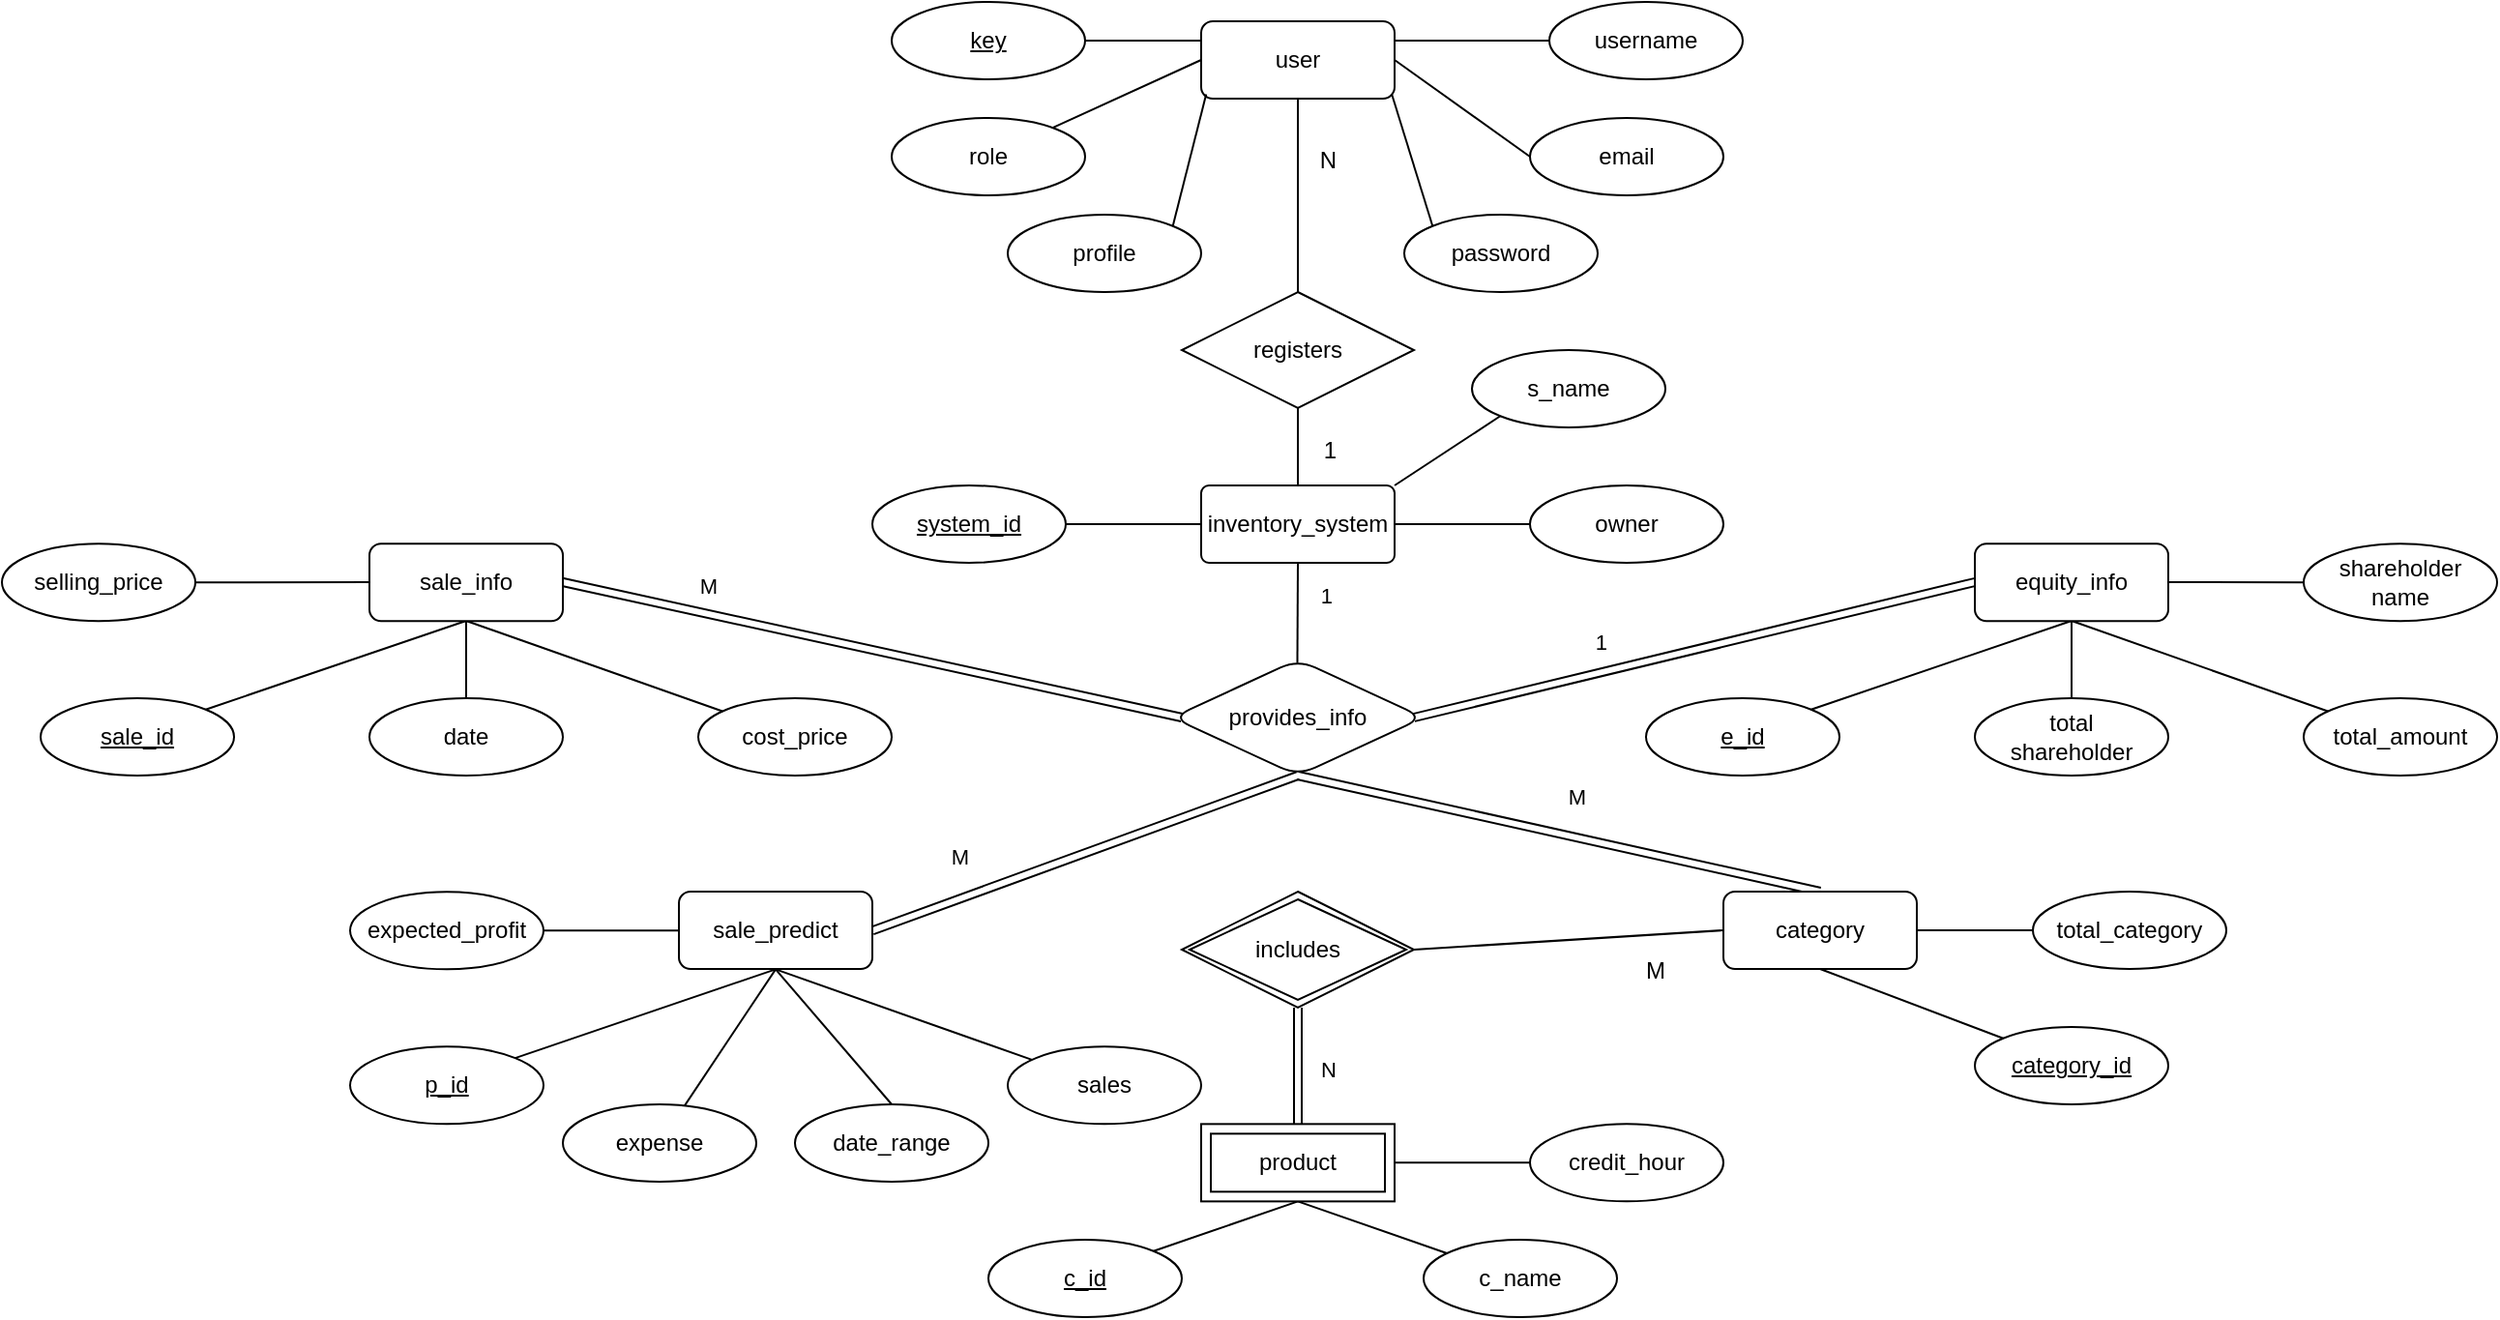 <mxfile>
    <diagram id="LXQMVHz-Vroer2iX2WeX" name="Page-1">
        <mxGraphModel dx="1825" dy="425" grid="1" gridSize="10" guides="1" tooltips="1" connect="1" arrows="1" fold="1" page="1" pageScale="1" pageWidth="850" pageHeight="1100" math="0" shadow="0">
            <root>
                <mxCell id="0"/>
                <mxCell id="1" parent="0"/>
                <mxCell id="2" value="user" style="whiteSpace=wrap;html=1;align=center;rounded=1;" vertex="1" parent="1">
                    <mxGeometry x="270" y="270" width="100" height="40" as="geometry"/>
                </mxCell>
                <mxCell id="3" value="username" style="ellipse;whiteSpace=wrap;html=1;align=center;" vertex="1" parent="1">
                    <mxGeometry x="450" y="260" width="100" height="40" as="geometry"/>
                </mxCell>
                <mxCell id="4" value="role" style="ellipse;whiteSpace=wrap;html=1;align=center;" vertex="1" parent="1">
                    <mxGeometry x="110" y="320" width="100" height="40" as="geometry"/>
                </mxCell>
                <mxCell id="5" value="email" style="ellipse;whiteSpace=wrap;html=1;align=center;" vertex="1" parent="1">
                    <mxGeometry x="440" y="320" width="100" height="40" as="geometry"/>
                </mxCell>
                <mxCell id="6" value="key" style="ellipse;whiteSpace=wrap;html=1;align=center;fontStyle=4;" vertex="1" parent="1">
                    <mxGeometry x="110" y="260" width="100" height="40" as="geometry"/>
                </mxCell>
                <mxCell id="7" value="registers" style="shape=rhombus;perimeter=rhombusPerimeter;whiteSpace=wrap;html=1;align=center;" vertex="1" parent="1">
                    <mxGeometry x="260" y="410" width="120" height="60" as="geometry"/>
                </mxCell>
                <mxCell id="8" value="inventory_system" style="rounded=1;arcSize=10;whiteSpace=wrap;html=1;align=center;" vertex="1" parent="1">
                    <mxGeometry x="270" y="510" width="100" height="40" as="geometry"/>
                </mxCell>
                <mxCell id="9" value="owner" style="ellipse;whiteSpace=wrap;html=1;align=center;" vertex="1" parent="1">
                    <mxGeometry x="440" y="510" width="100" height="40" as="geometry"/>
                </mxCell>
                <mxCell id="10" value="s_name" style="ellipse;whiteSpace=wrap;html=1;align=center;" vertex="1" parent="1">
                    <mxGeometry x="410" y="440" width="100" height="40" as="geometry"/>
                </mxCell>
                <mxCell id="11" value="" style="endArrow=none;html=1;rounded=0;entryX=0;entryY=0.5;entryDx=0;entryDy=0;exitX=1;exitY=0.25;exitDx=0;exitDy=0;" edge="1" parent="1" source="2" target="3">
                    <mxGeometry relative="1" as="geometry">
                        <mxPoint x="330" y="350" as="sourcePoint"/>
                        <mxPoint x="490" y="350" as="targetPoint"/>
                    </mxGeometry>
                </mxCell>
                <mxCell id="12" value="" style="endArrow=none;html=1;rounded=0;entryX=0;entryY=0.5;entryDx=0;entryDy=0;exitX=1;exitY=0.5;exitDx=0;exitDy=0;" edge="1" parent="1" source="2" target="5">
                    <mxGeometry relative="1" as="geometry">
                        <mxPoint x="330" y="350" as="sourcePoint"/>
                        <mxPoint x="490" y="350" as="targetPoint"/>
                    </mxGeometry>
                </mxCell>
                <mxCell id="44" style="edgeStyle=none;html=1;entryX=0;entryY=0.5;entryDx=0;entryDy=0;" edge="1" parent="1" target="2">
                    <mxGeometry relative="1" as="geometry">
                        <mxPoint x="270" y="290" as="sourcePoint"/>
                    </mxGeometry>
                </mxCell>
                <mxCell id="15" value="" style="endArrow=none;html=1;rounded=0;entryX=1;entryY=0.5;entryDx=0;entryDy=0;exitX=0;exitY=0.25;exitDx=0;exitDy=0;" edge="1" parent="1" source="2" target="6">
                    <mxGeometry relative="1" as="geometry">
                        <mxPoint x="330" y="350" as="sourcePoint"/>
                        <mxPoint x="490" y="350" as="targetPoint"/>
                    </mxGeometry>
                </mxCell>
                <mxCell id="16" value="" style="endArrow=none;html=1;rounded=0;exitX=1;exitY=0;exitDx=0;exitDy=0;entryX=0;entryY=1;entryDx=0;entryDy=0;" edge="1" parent="1" source="8" target="10">
                    <mxGeometry relative="1" as="geometry">
                        <mxPoint x="330" y="350" as="sourcePoint"/>
                        <mxPoint x="490" y="350" as="targetPoint"/>
                    </mxGeometry>
                </mxCell>
                <mxCell id="17" value="" style="endArrow=none;html=1;rounded=0;exitX=0;exitY=0.5;exitDx=0;exitDy=0;entryX=1;entryY=0.5;entryDx=0;entryDy=0;" edge="1" parent="1" source="8">
                    <mxGeometry relative="1" as="geometry">
                        <mxPoint x="330" y="350" as="sourcePoint"/>
                        <mxPoint x="200" y="530" as="targetPoint"/>
                    </mxGeometry>
                </mxCell>
                <mxCell id="18" value="" style="endArrow=none;html=1;rounded=0;exitX=1;exitY=0.5;exitDx=0;exitDy=0;entryX=0;entryY=0.5;entryDx=0;entryDy=0;" edge="1" parent="1" source="8" target="9">
                    <mxGeometry relative="1" as="geometry">
                        <mxPoint x="330" y="350" as="sourcePoint"/>
                        <mxPoint x="490" y="350" as="targetPoint"/>
                    </mxGeometry>
                </mxCell>
                <mxCell id="19" value="c_name" style="ellipse;whiteSpace=wrap;html=1;align=center;" vertex="1" parent="1">
                    <mxGeometry x="385" y="900.0" width="100" height="40" as="geometry"/>
                </mxCell>
                <mxCell id="20" value="credit_hour" style="ellipse;whiteSpace=wrap;html=1;align=center;" vertex="1" parent="1">
                    <mxGeometry x="440" y="840.18" width="100" height="40" as="geometry"/>
                </mxCell>
                <mxCell id="21" value="c_id" style="ellipse;whiteSpace=wrap;html=1;align=center;fontStyle=4;" vertex="1" parent="1">
                    <mxGeometry x="160" y="900.0" width="100" height="40" as="geometry"/>
                </mxCell>
                <mxCell id="22" value="" style="endArrow=none;html=1;rounded=0;exitX=0.5;exitY=1;exitDx=0;exitDy=0;" edge="1" parent="1" target="19">
                    <mxGeometry relative="1" as="geometry">
                        <mxPoint x="320" y="880.18" as="sourcePoint"/>
                        <mxPoint x="490" y="840.18" as="targetPoint"/>
                    </mxGeometry>
                </mxCell>
                <mxCell id="23" value="" style="endArrow=none;html=1;rounded=0;entryX=1;entryY=0;entryDx=0;entryDy=0;" edge="1" parent="1" target="21">
                    <mxGeometry relative="1" as="geometry">
                        <mxPoint x="320" y="880.18" as="sourcePoint"/>
                        <mxPoint x="490" y="840.18" as="targetPoint"/>
                    </mxGeometry>
                </mxCell>
                <mxCell id="24" value="" style="endArrow=none;html=1;rounded=0;exitX=1;exitY=0.5;exitDx=0;exitDy=0;entryX=0;entryY=0.5;entryDx=0;entryDy=0;" edge="1" parent="1" target="20" source="27">
                    <mxGeometry relative="1" as="geometry">
                        <mxPoint x="320" y="880.18" as="sourcePoint"/>
                        <mxPoint x="490" y="840.18" as="targetPoint"/>
                    </mxGeometry>
                </mxCell>
                <mxCell id="25" value="system_id" style="ellipse;whiteSpace=wrap;html=1;align=center;fontStyle=4;" vertex="1" parent="1">
                    <mxGeometry x="100" y="510" width="100" height="40" as="geometry"/>
                </mxCell>
                <mxCell id="27" value="product" style="shape=ext;margin=3;double=1;whiteSpace=wrap;html=1;align=center;" vertex="1" parent="1">
                    <mxGeometry x="270" y="840.18" width="100" height="40" as="geometry"/>
                </mxCell>
                <mxCell id="29" value="" style="endArrow=none;html=1;rounded=0;entryX=0.5;entryY=0;entryDx=0;entryDy=0;exitX=0.5;exitY=1;exitDx=0;exitDy=0;" edge="1" parent="1" source="7" target="8">
                    <mxGeometry relative="1" as="geometry">
                        <mxPoint x="130" y="480" as="sourcePoint"/>
                        <mxPoint x="290" y="480" as="targetPoint"/>
                    </mxGeometry>
                </mxCell>
                <mxCell id="30" value="1" style="resizable=0;html=1;align=right;verticalAlign=bottom;" connectable="0" vertex="1" parent="29">
                    <mxGeometry x="1" relative="1" as="geometry">
                        <mxPoint x="20" y="-10" as="offset"/>
                    </mxGeometry>
                </mxCell>
                <mxCell id="31" value="" style="endArrow=none;html=1;rounded=0;exitX=0.5;exitY=0;exitDx=0;exitDy=0;entryX=0.5;entryY=1;entryDx=0;entryDy=0;fontSize=11;verticalAlign=middle;spacingTop=0;spacing=2;" edge="1" parent="1" source="7" target="2">
                    <mxGeometry relative="1" as="geometry">
                        <mxPoint x="350" y="510" as="sourcePoint"/>
                        <mxPoint x="510" y="510" as="targetPoint"/>
                    </mxGeometry>
                </mxCell>
                <mxCell id="32" value="N" style="resizable=0;html=1;align=right;verticalAlign=bottom;" connectable="0" vertex="1" parent="31">
                    <mxGeometry x="1" relative="1" as="geometry">
                        <mxPoint x="20" y="40" as="offset"/>
                    </mxGeometry>
                </mxCell>
                <mxCell id="35" value="" style="endArrow=none;html=1;rounded=0;fontSize=11;exitX=0.5;exitY=1;exitDx=0;exitDy=0;entryX=0.498;entryY=0.032;entryDx=0;entryDy=0;entryPerimeter=0;" edge="1" parent="1" source="8" target="106">
                    <mxGeometry relative="1" as="geometry">
                        <mxPoint x="400" y="600" as="sourcePoint"/>
                        <mxPoint x="320" y="600" as="targetPoint"/>
                    </mxGeometry>
                </mxCell>
                <mxCell id="36" value="1" style="resizable=0;html=1;align=right;verticalAlign=bottom;fontSize=11;" connectable="0" vertex="1" parent="35">
                    <mxGeometry x="1" relative="1" as="geometry">
                        <mxPoint x="19" y="-26" as="offset"/>
                    </mxGeometry>
                </mxCell>
                <mxCell id="39" value="password" style="ellipse;whiteSpace=wrap;html=1;align=center;" vertex="1" parent="1">
                    <mxGeometry x="375" y="370" width="100" height="40" as="geometry"/>
                </mxCell>
                <mxCell id="40" value="profile" style="ellipse;whiteSpace=wrap;html=1;align=center;" vertex="1" parent="1">
                    <mxGeometry x="170" y="370" width="100" height="40" as="geometry"/>
                </mxCell>
                <mxCell id="43" value="" style="endArrow=none;html=1;rounded=0;exitX=1;exitY=0;exitDx=0;exitDy=0;entryX=0.026;entryY=0.943;entryDx=0;entryDy=0;entryPerimeter=0;" edge="1" parent="1" source="40" target="2">
                    <mxGeometry relative="1" as="geometry">
                        <mxPoint x="215.36" y="355.86" as="sourcePoint"/>
                        <mxPoint x="270" y="310" as="targetPoint"/>
                    </mxGeometry>
                </mxCell>
                <mxCell id="47" value="total_category" style="ellipse;whiteSpace=wrap;html=1;align=center;" vertex="1" parent="1">
                    <mxGeometry x="700" y="720" width="100" height="40" as="geometry"/>
                </mxCell>
                <mxCell id="49" value="category_id" style="ellipse;whiteSpace=wrap;html=1;align=center;fontStyle=4;" vertex="1" parent="1">
                    <mxGeometry x="670" y="790" width="100" height="40" as="geometry"/>
                </mxCell>
                <mxCell id="50" value="" style="endArrow=none;html=1;rounded=0;exitX=1;exitY=0.5;exitDx=0;exitDy=0;" edge="1" parent="1" target="47">
                    <mxGeometry relative="1" as="geometry">
                        <mxPoint x="640" y="740" as="sourcePoint"/>
                        <mxPoint x="760" y="720" as="targetPoint"/>
                    </mxGeometry>
                </mxCell>
                <mxCell id="51" value="" style="endArrow=none;html=1;rounded=0;entryX=0;entryY=0;entryDx=0;entryDy=0;" edge="1" parent="1" target="49">
                    <mxGeometry relative="1" as="geometry">
                        <mxPoint x="590" y="760" as="sourcePoint"/>
                        <mxPoint x="760" y="720" as="targetPoint"/>
                    </mxGeometry>
                </mxCell>
                <mxCell id="54" value="" style="shape=link;html=1;rounded=0;fontSize=11;exitX=0.5;exitY=1;exitDx=0;exitDy=0;entryX=0.5;entryY=0;entryDx=0;entryDy=0;" edge="1" parent="1">
                    <mxGeometry relative="1" as="geometry">
                        <mxPoint x="320" y="660" as="sourcePoint"/>
                        <mxPoint x="590" y="720" as="targetPoint"/>
                    </mxGeometry>
                </mxCell>
                <mxCell id="55" value="M" style="resizable=0;html=1;align=right;verticalAlign=bottom;fontSize=11;" connectable="0" vertex="1" parent="54">
                    <mxGeometry x="1" relative="1" as="geometry">
                        <mxPoint x="-120" y="-40" as="offset"/>
                    </mxGeometry>
                </mxCell>
                <mxCell id="56" value="" style="shape=link;html=1;rounded=0;fontSize=11;exitX=1;exitY=0.5;exitDx=0;exitDy=0;entryX=0;entryY=0.5;entryDx=0;entryDy=0;" edge="1" parent="1">
                    <mxGeometry relative="1" as="geometry">
                        <mxPoint x="380" y="630" as="sourcePoint"/>
                        <mxPoint x="670" y="560" as="targetPoint"/>
                    </mxGeometry>
                </mxCell>
                <mxCell id="57" value="1" style="resizable=0;html=1;align=right;verticalAlign=bottom;fontSize=11;" connectable="0" vertex="1" parent="56">
                    <mxGeometry x="1" relative="1" as="geometry">
                        <mxPoint x="-190" y="40" as="offset"/>
                    </mxGeometry>
                </mxCell>
                <mxCell id="58" value="total&lt;br&gt;shareholder" style="ellipse;whiteSpace=wrap;html=1;align=center;" vertex="1" parent="1">
                    <mxGeometry x="670" y="620" width="100" height="40" as="geometry"/>
                </mxCell>
                <mxCell id="59" value="total_amount" style="ellipse;whiteSpace=wrap;html=1;align=center;" vertex="1" parent="1">
                    <mxGeometry x="840" y="620" width="100" height="40" as="geometry"/>
                </mxCell>
                <mxCell id="60" value="e_id" style="ellipse;whiteSpace=wrap;html=1;align=center;fontStyle=4;" vertex="1" parent="1">
                    <mxGeometry x="500" y="620" width="100" height="40" as="geometry"/>
                </mxCell>
                <mxCell id="61" value="" style="endArrow=none;html=1;rounded=0;exitX=0.5;exitY=1;exitDx=0;exitDy=0;" edge="1" parent="1" target="58">
                    <mxGeometry relative="1" as="geometry">
                        <mxPoint x="720" y="580" as="sourcePoint"/>
                        <mxPoint x="890" y="540" as="targetPoint"/>
                    </mxGeometry>
                </mxCell>
                <mxCell id="62" value="" style="endArrow=none;html=1;rounded=0;entryX=1;entryY=0;entryDx=0;entryDy=0;" edge="1" parent="1" target="60">
                    <mxGeometry relative="1" as="geometry">
                        <mxPoint x="720" y="580" as="sourcePoint"/>
                        <mxPoint x="890" y="540" as="targetPoint"/>
                    </mxGeometry>
                </mxCell>
                <mxCell id="63" value="" style="endArrow=none;html=1;rounded=0;exitX=0.5;exitY=1;exitDx=0;exitDy=0;" edge="1" parent="1" target="59">
                    <mxGeometry relative="1" as="geometry">
                        <mxPoint x="720" y="580" as="sourcePoint"/>
                        <mxPoint x="890" y="540" as="targetPoint"/>
                    </mxGeometry>
                </mxCell>
                <mxCell id="72" value="expense" style="ellipse;whiteSpace=wrap;html=1;align=center;" vertex="1" parent="1">
                    <mxGeometry x="-60" y="830.0" width="100" height="40" as="geometry"/>
                </mxCell>
                <mxCell id="73" value="sales" style="ellipse;whiteSpace=wrap;html=1;align=center;" vertex="1" parent="1">
                    <mxGeometry x="170" y="800.18" width="100" height="40" as="geometry"/>
                </mxCell>
                <mxCell id="74" value="p_id" style="ellipse;whiteSpace=wrap;html=1;align=center;fontStyle=4;" vertex="1" parent="1">
                    <mxGeometry x="-170" y="800.18" width="100" height="40" as="geometry"/>
                </mxCell>
                <mxCell id="75" value="" style="endArrow=none;html=1;rounded=0;exitX=0.5;exitY=1;exitDx=0;exitDy=0;" edge="1" parent="1" target="72">
                    <mxGeometry relative="1" as="geometry">
                        <mxPoint x="50" y="760.18" as="sourcePoint"/>
                        <mxPoint x="220" y="720.18" as="targetPoint"/>
                    </mxGeometry>
                </mxCell>
                <mxCell id="76" value="" style="endArrow=none;html=1;rounded=0;entryX=1;entryY=0;entryDx=0;entryDy=0;" edge="1" parent="1" target="74">
                    <mxGeometry relative="1" as="geometry">
                        <mxPoint x="50" y="760.18" as="sourcePoint"/>
                        <mxPoint x="220" y="720.18" as="targetPoint"/>
                    </mxGeometry>
                </mxCell>
                <mxCell id="77" value="" style="endArrow=none;html=1;rounded=0;exitX=0.5;exitY=1;exitDx=0;exitDy=0;" edge="1" parent="1" target="73">
                    <mxGeometry relative="1" as="geometry">
                        <mxPoint x="50" y="760.18" as="sourcePoint"/>
                        <mxPoint x="220" y="720.18" as="targetPoint"/>
                    </mxGeometry>
                </mxCell>
                <mxCell id="79" value="" style="shape=link;html=1;rounded=0;fontSize=11;exitX=0.5;exitY=1;exitDx=0;exitDy=0;entryX=1;entryY=0.5;entryDx=0;entryDy=0;" edge="1" parent="1">
                    <mxGeometry relative="1" as="geometry">
                        <mxPoint x="320" y="660" as="sourcePoint"/>
                        <mxPoint x="100" y="740.18" as="targetPoint"/>
                    </mxGeometry>
                </mxCell>
                <mxCell id="80" value="M" style="resizable=0;html=1;align=right;verticalAlign=bottom;fontSize=11;" connectable="0" vertex="1" parent="79">
                    <mxGeometry x="1" relative="1" as="geometry">
                        <mxPoint x="50" y="-30" as="offset"/>
                    </mxGeometry>
                </mxCell>
                <mxCell id="82" value="date" style="ellipse;whiteSpace=wrap;html=1;align=center;" vertex="1" parent="1">
                    <mxGeometry x="-160" y="620" width="100" height="40" as="geometry"/>
                </mxCell>
                <mxCell id="83" value="cost_price" style="ellipse;whiteSpace=wrap;html=1;align=center;" vertex="1" parent="1">
                    <mxGeometry x="10" y="620" width="100" height="40" as="geometry"/>
                </mxCell>
                <mxCell id="84" value="sale_id" style="ellipse;whiteSpace=wrap;html=1;align=center;fontStyle=4;" vertex="1" parent="1">
                    <mxGeometry x="-330" y="620" width="100" height="40" as="geometry"/>
                </mxCell>
                <mxCell id="85" value="" style="endArrow=none;html=1;rounded=0;exitX=0.5;exitY=1;exitDx=0;exitDy=0;" edge="1" parent="1" target="82">
                    <mxGeometry relative="1" as="geometry">
                        <mxPoint x="-110" y="580.0" as="sourcePoint"/>
                        <mxPoint x="60" y="540" as="targetPoint"/>
                    </mxGeometry>
                </mxCell>
                <mxCell id="86" value="" style="endArrow=none;html=1;rounded=0;entryX=1;entryY=0;entryDx=0;entryDy=0;" edge="1" parent="1" target="84">
                    <mxGeometry relative="1" as="geometry">
                        <mxPoint x="-110" y="580.0" as="sourcePoint"/>
                        <mxPoint x="60" y="540" as="targetPoint"/>
                    </mxGeometry>
                </mxCell>
                <mxCell id="87" value="" style="endArrow=none;html=1;rounded=0;exitX=0.5;exitY=1;exitDx=0;exitDy=0;" edge="1" parent="1" target="83">
                    <mxGeometry relative="1" as="geometry">
                        <mxPoint x="-110" y="580.0" as="sourcePoint"/>
                        <mxPoint x="60" y="540" as="targetPoint"/>
                    </mxGeometry>
                </mxCell>
                <mxCell id="89" value="" style="shape=link;html=1;rounded=0;fontSize=11;exitX=0;exitY=0.5;exitDx=0;exitDy=0;entryX=1;entryY=0.5;entryDx=0;entryDy=0;" edge="1" parent="1">
                    <mxGeometry relative="1" as="geometry">
                        <mxPoint x="260" y="630" as="sourcePoint"/>
                        <mxPoint x="-60" y="560" as="targetPoint"/>
                    </mxGeometry>
                </mxCell>
                <mxCell id="90" value="M" style="resizable=0;html=1;align=right;verticalAlign=bottom;fontSize=11;" connectable="0" vertex="1" parent="89">
                    <mxGeometry x="1" relative="1" as="geometry">
                        <mxPoint x="80" y="10" as="offset"/>
                    </mxGeometry>
                </mxCell>
                <mxCell id="91" value="selling_price" style="ellipse;whiteSpace=wrap;html=1;align=center;" vertex="1" parent="1">
                    <mxGeometry x="-350" y="540.13" width="100" height="40" as="geometry"/>
                </mxCell>
                <mxCell id="92" value="" style="endArrow=none;html=1;rounded=0;exitX=0;exitY=0.5;exitDx=0;exitDy=0;entryX=1;entryY=0.5;entryDx=0;entryDy=0;" edge="1" parent="1" target="91">
                    <mxGeometry relative="1" as="geometry">
                        <mxPoint x="-160" y="560" as="sourcePoint"/>
                        <mxPoint x="-100" y="630" as="targetPoint"/>
                    </mxGeometry>
                </mxCell>
                <mxCell id="93" value="expected_profit" style="ellipse;whiteSpace=wrap;html=1;align=center;" vertex="1" parent="1">
                    <mxGeometry x="-170" y="720.18" width="100" height="40" as="geometry"/>
                </mxCell>
                <mxCell id="94" value="" style="endArrow=none;html=1;rounded=0;exitX=0;exitY=0.5;exitDx=0;exitDy=0;entryX=1;entryY=0.5;entryDx=0;entryDy=0;" edge="1" parent="1" target="93">
                    <mxGeometry relative="1" as="geometry">
                        <mxPoint y="740.18" as="sourcePoint"/>
                        <mxPoint x="-100" y="770.13" as="targetPoint"/>
                    </mxGeometry>
                </mxCell>
                <mxCell id="95" value="date_range" style="ellipse;whiteSpace=wrap;html=1;align=center;" vertex="1" parent="1">
                    <mxGeometry x="60" y="830.0" width="100" height="40" as="geometry"/>
                </mxCell>
                <mxCell id="96" value="" style="endArrow=none;html=1;rounded=0;exitX=0.5;exitY=1;exitDx=0;exitDy=0;entryX=0.5;entryY=0;entryDx=0;entryDy=0;" edge="1" parent="1" target="95">
                    <mxGeometry relative="1" as="geometry">
                        <mxPoint x="50" y="760.18" as="sourcePoint"/>
                        <mxPoint x="10.73" y="860.466" as="targetPoint"/>
                    </mxGeometry>
                </mxCell>
                <mxCell id="97" value="shareholder&lt;br&gt;name" style="ellipse;whiteSpace=wrap;html=1;align=center;" vertex="1" parent="1">
                    <mxGeometry x="840" y="540.13" width="100" height="40" as="geometry"/>
                </mxCell>
                <mxCell id="98" value="" style="endArrow=none;html=1;rounded=0;exitX=1;exitY=0.5;exitDx=0;exitDy=0;entryX=0;entryY=0.5;entryDx=0;entryDy=0;" edge="1" parent="1" target="97">
                    <mxGeometry relative="1" as="geometry">
                        <mxPoint x="770" y="560" as="sourcePoint"/>
                        <mxPoint x="862.508" y="636.768" as="targetPoint"/>
                    </mxGeometry>
                </mxCell>
                <mxCell id="100" value="includes" style="shape=rhombus;double=1;perimeter=rhombusPerimeter;whiteSpace=wrap;html=1;align=center;" vertex="1" parent="1">
                    <mxGeometry x="260" y="720" width="120" height="60" as="geometry"/>
                </mxCell>
                <mxCell id="101" value="" style="shape=link;html=1;rounded=0;fontSize=11;exitX=0.5;exitY=1;exitDx=0;exitDy=0;entryX=0.5;entryY=0;entryDx=0;entryDy=0;" edge="1" parent="1" source="100" target="27">
                    <mxGeometry relative="1" as="geometry">
                        <mxPoint x="600" y="770" as="sourcePoint"/>
                        <mxPoint x="530" y="840" as="targetPoint"/>
                    </mxGeometry>
                </mxCell>
                <mxCell id="102" value="N" style="resizable=0;html=1;align=right;verticalAlign=bottom;fontSize=11;" connectable="0" vertex="1" parent="101">
                    <mxGeometry x="1" relative="1" as="geometry">
                        <mxPoint x="20" y="-20" as="offset"/>
                    </mxGeometry>
                </mxCell>
                <mxCell id="106" value="provides_info" style="shape=rhombus;perimeter=rhombusPerimeter;whiteSpace=wrap;html=1;align=center;rounded=1;" vertex="1" parent="1">
                    <mxGeometry x="255" y="600" width="130" height="60" as="geometry"/>
                </mxCell>
                <mxCell id="109" value="sale_info" style="whiteSpace=wrap;html=1;align=center;rounded=1;" vertex="1" parent="1">
                    <mxGeometry x="-160" y="540.13" width="100" height="40" as="geometry"/>
                </mxCell>
                <mxCell id="110" value="sale_predict&lt;span style=&quot;color: rgba(0, 0, 0, 0); font-family: monospace; font-size: 0px; text-align: start;&quot;&gt;%3CmxGraphModel%3E%3Croot%3E%3CmxCell%20id%3D%220%22%2F%3E%3CmxCell%20id%3D%221%22%20parent%3D%220%22%2F%3E%3CmxCell%20id%3D%222%22%20value%3D%22sale_info%22%20style%3D%22whiteSpace%3Dwrap%3Bhtml%3D1%3Balign%3Dcenter%3Brounded%3D1%3B%22%20vertex%3D%221%22%20parent%3D%221%22%3E%3CmxGeometry%20x%3D%22-160%22%20y%3D%22540.13%22%20width%3D%22100%22%20height%3D%2240%22%20as%3D%22geometry%22%2F%3E%3C%2FmxCell%3E%3C%2Froot%3E%3C%2FmxGraphModel%3E&lt;/span&gt;" style="whiteSpace=wrap;html=1;align=center;rounded=1;" vertex="1" parent="1">
                    <mxGeometry y="720" width="100" height="40" as="geometry"/>
                </mxCell>
                <mxCell id="111" value="category" style="whiteSpace=wrap;html=1;align=center;rounded=1;" vertex="1" parent="1">
                    <mxGeometry x="540" y="720" width="100" height="40" as="geometry"/>
                </mxCell>
                <mxCell id="112" value="equity_info" style="whiteSpace=wrap;html=1;align=center;rounded=1;" vertex="1" parent="1">
                    <mxGeometry x="670" y="540.13" width="100" height="40" as="geometry"/>
                </mxCell>
                <mxCell id="113" value="" style="endArrow=none;html=1;rounded=0;entryX=0;entryY=0.5;entryDx=0;entryDy=0;exitX=1;exitY=0.5;exitDx=0;exitDy=0;" edge="1" parent="1" source="100" target="111">
                    <mxGeometry relative="1" as="geometry">
                        <mxPoint x="390" y="785.18" as="sourcePoint"/>
                        <mxPoint x="390" y="855.18" as="targetPoint"/>
                    </mxGeometry>
                </mxCell>
                <mxCell id="114" value="M" style="resizable=0;html=1;align=right;verticalAlign=bottom;" connectable="0" vertex="1" parent="113">
                    <mxGeometry x="1" relative="1" as="geometry">
                        <mxPoint x="-30" y="30" as="offset"/>
                    </mxGeometry>
                </mxCell>
                <mxCell id="115" value="" style="endArrow=none;html=1;rounded=0;entryX=0;entryY=0;entryDx=0;entryDy=0;exitX=0.985;exitY=0.938;exitDx=0;exitDy=0;exitPerimeter=0;" edge="1" parent="1" source="2" target="39">
                    <mxGeometry relative="1" as="geometry">
                        <mxPoint x="370" y="310" as="sourcePoint"/>
                        <mxPoint x="434.799" y="234.204" as="targetPoint"/>
                    </mxGeometry>
                </mxCell>
                <mxCell id="116" value="" style="endArrow=none;html=1;rounded=0;exitX=0;exitY=0.5;exitDx=0;exitDy=0;" edge="1" parent="1" source="2" target="4">
                    <mxGeometry relative="1" as="geometry">
                        <mxPoint x="380" y="300" as="sourcePoint"/>
                        <mxPoint x="460" y="350" as="targetPoint"/>
                    </mxGeometry>
                </mxCell>
            </root>
        </mxGraphModel>
    </diagram>
</mxfile>